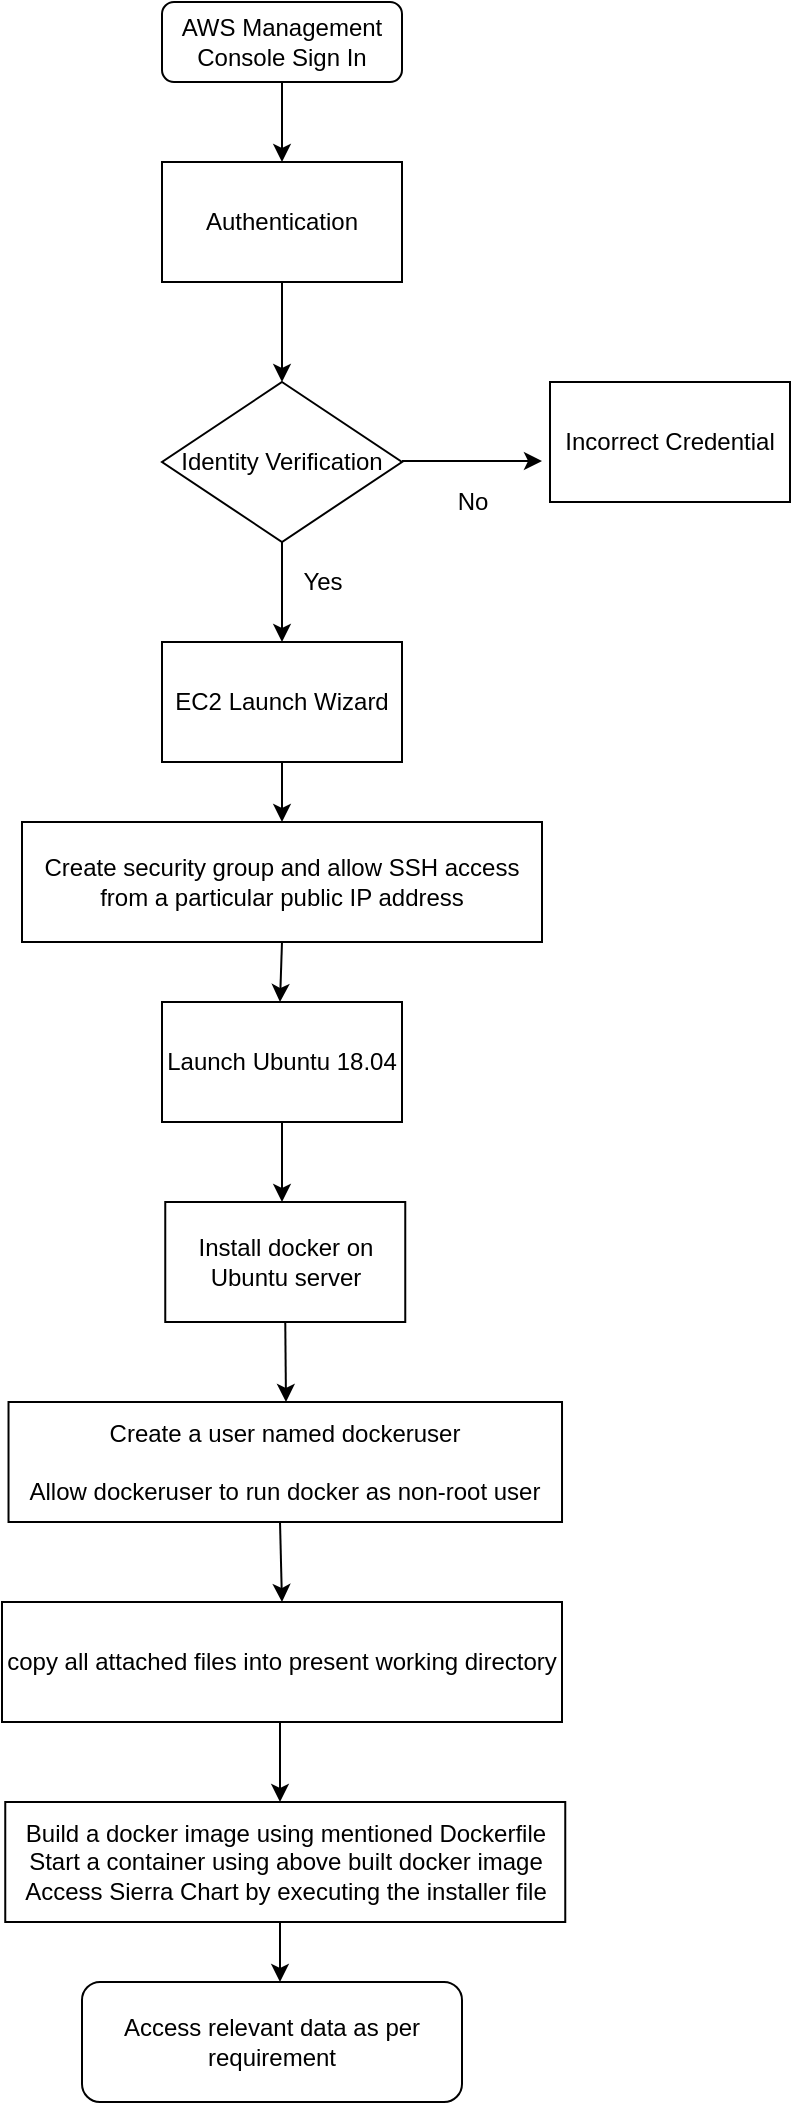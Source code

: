<mxfile version="13.9.7" type="github">
  <diagram id="C5RBs43oDa-KdzZeNtuy" name="Page-1">
    <mxGraphModel dx="868" dy="393" grid="1" gridSize="10" guides="1" tooltips="1" connect="1" arrows="1" fold="1" page="1" pageScale="1" pageWidth="827" pageHeight="1169" math="0" shadow="0">
      <root>
        <mxCell id="WIyWlLk6GJQsqaUBKTNV-0" />
        <mxCell id="WIyWlLk6GJQsqaUBKTNV-1" parent="WIyWlLk6GJQsqaUBKTNV-0" />
        <mxCell id="WIyWlLk6GJQsqaUBKTNV-3" value="AWS Management Console Sign In" style="rounded=1;whiteSpace=wrap;html=1;fontSize=12;glass=0;strokeWidth=1;shadow=0;" parent="WIyWlLk6GJQsqaUBKTNV-1" vertex="1">
          <mxGeometry x="160" y="50" width="120" height="40" as="geometry" />
        </mxCell>
        <mxCell id="aKl3k71Qr4Qh-Q79nfT3-0" value="" style="endArrow=classic;html=1;exitX=0.5;exitY=1;exitDx=0;exitDy=0;entryX=0.5;entryY=0;entryDx=0;entryDy=0;" parent="WIyWlLk6GJQsqaUBKTNV-1" source="aKl3k71Qr4Qh-Q79nfT3-6" target="aKl3k71Qr4Qh-Q79nfT3-25" edge="1">
          <mxGeometry width="50" height="50" relative="1" as="geometry">
            <mxPoint x="219.5" y="420" as="sourcePoint" />
            <mxPoint x="220" y="550" as="targetPoint" />
          </mxGeometry>
        </mxCell>
        <mxCell id="aKl3k71Qr4Qh-Q79nfT3-3" value="Launch Ubuntu 18.04" style="rounded=0;whiteSpace=wrap;html=1;" parent="WIyWlLk6GJQsqaUBKTNV-1" vertex="1">
          <mxGeometry x="160" y="550" width="120" height="60" as="geometry" />
        </mxCell>
        <mxCell id="aKl3k71Qr4Qh-Q79nfT3-4" value="Authentication" style="rounded=0;whiteSpace=wrap;html=1;" parent="WIyWlLk6GJQsqaUBKTNV-1" vertex="1">
          <mxGeometry x="160" y="130" width="120" height="60" as="geometry" />
        </mxCell>
        <mxCell id="aKl3k71Qr4Qh-Q79nfT3-6" value="EC2 Launch Wizard" style="rounded=0;whiteSpace=wrap;html=1;" parent="WIyWlLk6GJQsqaUBKTNV-1" vertex="1">
          <mxGeometry x="160" y="370" width="120" height="60" as="geometry" />
        </mxCell>
        <mxCell id="aKl3k71Qr4Qh-Q79nfT3-7" value="Install docker on Ubuntu server" style="rounded=0;whiteSpace=wrap;html=1;" parent="WIyWlLk6GJQsqaUBKTNV-1" vertex="1">
          <mxGeometry x="161.63" y="650" width="120" height="60" as="geometry" />
        </mxCell>
        <mxCell id="aKl3k71Qr4Qh-Q79nfT3-8" value="" style="endArrow=classic;html=1;exitX=0.5;exitY=1;exitDx=0;exitDy=0;" parent="WIyWlLk6GJQsqaUBKTNV-1" source="aKl3k71Qr4Qh-Q79nfT3-3" edge="1">
          <mxGeometry width="50" height="50" relative="1" as="geometry">
            <mxPoint x="230" y="510" as="sourcePoint" />
            <mxPoint x="220" y="650" as="targetPoint" />
          </mxGeometry>
        </mxCell>
        <mxCell id="aKl3k71Qr4Qh-Q79nfT3-13" value="Identity Verification" style="rhombus;whiteSpace=wrap;html=1;" parent="WIyWlLk6GJQsqaUBKTNV-1" vertex="1">
          <mxGeometry x="160" y="240" width="120" height="80" as="geometry" />
        </mxCell>
        <mxCell id="aKl3k71Qr4Qh-Q79nfT3-15" value="" style="endArrow=classic;html=1;exitX=0.5;exitY=1;exitDx=0;exitDy=0;entryX=0.5;entryY=0;entryDx=0;entryDy=0;" parent="WIyWlLk6GJQsqaUBKTNV-1" source="aKl3k71Qr4Qh-Q79nfT3-13" target="aKl3k71Qr4Qh-Q79nfT3-6" edge="1">
          <mxGeometry width="50" height="50" relative="1" as="geometry">
            <mxPoint x="220" y="420" as="sourcePoint" />
            <mxPoint x="270" y="430" as="targetPoint" />
          </mxGeometry>
        </mxCell>
        <mxCell id="aKl3k71Qr4Qh-Q79nfT3-16" value="" style="endArrow=classic;html=1;exitX=0.5;exitY=1;exitDx=0;exitDy=0;entryX=0.5;entryY=0;entryDx=0;entryDy=0;" parent="WIyWlLk6GJQsqaUBKTNV-1" source="aKl3k71Qr4Qh-Q79nfT3-4" target="aKl3k71Qr4Qh-Q79nfT3-13" edge="1">
          <mxGeometry width="50" height="50" relative="1" as="geometry">
            <mxPoint x="210" y="300" as="sourcePoint" />
            <mxPoint x="260" y="290" as="targetPoint" />
          </mxGeometry>
        </mxCell>
        <mxCell id="aKl3k71Qr4Qh-Q79nfT3-17" value="Yes" style="text;html=1;resizable=0;autosize=1;align=center;verticalAlign=middle;points=[];fillColor=none;strokeColor=none;rounded=0;" parent="WIyWlLk6GJQsqaUBKTNV-1" vertex="1">
          <mxGeometry x="220" y="330" width="40" height="20" as="geometry" />
        </mxCell>
        <mxCell id="aKl3k71Qr4Qh-Q79nfT3-18" value="" style="endArrow=classic;html=1;" parent="WIyWlLk6GJQsqaUBKTNV-1" edge="1">
          <mxGeometry width="50" height="50" relative="1" as="geometry">
            <mxPoint x="280" y="279.5" as="sourcePoint" />
            <mxPoint x="350" y="279.5" as="targetPoint" />
          </mxGeometry>
        </mxCell>
        <mxCell id="aKl3k71Qr4Qh-Q79nfT3-20" value="No" style="text;html=1;resizable=0;autosize=1;align=center;verticalAlign=middle;points=[];fillColor=none;strokeColor=none;rounded=0;" parent="WIyWlLk6GJQsqaUBKTNV-1" vertex="1">
          <mxGeometry x="300" y="290" width="30" height="20" as="geometry" />
        </mxCell>
        <mxCell id="aKl3k71Qr4Qh-Q79nfT3-22" value="Incorrect Credential" style="rounded=0;whiteSpace=wrap;html=1;" parent="WIyWlLk6GJQsqaUBKTNV-1" vertex="1">
          <mxGeometry x="354" y="240" width="120" height="60" as="geometry" />
        </mxCell>
        <mxCell id="aKl3k71Qr4Qh-Q79nfT3-23" value="Create a user named dockeruser&lt;br&gt;&lt;br&gt;Allow dockeruser to run docker as non-root user" style="rounded=0;whiteSpace=wrap;html=1;" parent="WIyWlLk6GJQsqaUBKTNV-1" vertex="1">
          <mxGeometry x="83.26" y="750" width="276.75" height="60" as="geometry" />
        </mxCell>
        <mxCell id="aKl3k71Qr4Qh-Q79nfT3-25" value="Create security group and allow SSH access from a particular public IP address" style="rounded=0;whiteSpace=wrap;html=1;" parent="WIyWlLk6GJQsqaUBKTNV-1" vertex="1">
          <mxGeometry x="90" y="460" width="260" height="60" as="geometry" />
        </mxCell>
        <mxCell id="aKl3k71Qr4Qh-Q79nfT3-26" value="copy all attached files into present working directory" style="rounded=0;whiteSpace=wrap;html=1;" parent="WIyWlLk6GJQsqaUBKTNV-1" vertex="1">
          <mxGeometry x="80" y="850" width="280" height="60" as="geometry" />
        </mxCell>
        <mxCell id="aKl3k71Qr4Qh-Q79nfT3-27" value="Build a docker image using mentioned Dockerfile&lt;br&gt;Start a container using above built docker image&lt;br&gt;Access Sierra Chart by executing the installer file" style="rounded=0;whiteSpace=wrap;html=1;" parent="WIyWlLk6GJQsqaUBKTNV-1" vertex="1">
          <mxGeometry x="81.63" y="950" width="280" height="60" as="geometry" />
        </mxCell>
        <mxCell id="aKl3k71Qr4Qh-Q79nfT3-28" value="Access relevant data as per requirement" style="rounded=1;whiteSpace=wrap;html=1;" parent="WIyWlLk6GJQsqaUBKTNV-1" vertex="1">
          <mxGeometry x="120" y="1040" width="190" height="60" as="geometry" />
        </mxCell>
        <mxCell id="aKl3k71Qr4Qh-Q79nfT3-29" value="" style="endArrow=classic;html=1;exitX=0.5;exitY=1;exitDx=0;exitDy=0;entryX=0.5;entryY=0;entryDx=0;entryDy=0;" parent="WIyWlLk6GJQsqaUBKTNV-1" source="WIyWlLk6GJQsqaUBKTNV-3" target="aKl3k71Qr4Qh-Q79nfT3-4" edge="1">
          <mxGeometry width="50" height="50" relative="1" as="geometry">
            <mxPoint x="231.63" y="130" as="sourcePoint" />
            <mxPoint x="290" y="110" as="targetPoint" />
          </mxGeometry>
        </mxCell>
        <mxCell id="aKl3k71Qr4Qh-Q79nfT3-30" value="" style="endArrow=classic;html=1;" parent="WIyWlLk6GJQsqaUBKTNV-1" edge="1">
          <mxGeometry width="50" height="50" relative="1" as="geometry">
            <mxPoint x="219" y="1010" as="sourcePoint" />
            <mxPoint x="219" y="1040" as="targetPoint" />
            <Array as="points">
              <mxPoint x="219" y="1020" />
            </Array>
          </mxGeometry>
        </mxCell>
        <mxCell id="aKl3k71Qr4Qh-Q79nfT3-31" value="" style="endArrow=classic;html=1;exitX=0.5;exitY=1;exitDx=0;exitDy=0;" parent="WIyWlLk6GJQsqaUBKTNV-1" source="aKl3k71Qr4Qh-Q79nfT3-7" edge="1">
          <mxGeometry width="50" height="50" relative="1" as="geometry">
            <mxPoint x="215" y="740" as="sourcePoint" />
            <mxPoint x="222" y="750" as="targetPoint" />
          </mxGeometry>
        </mxCell>
        <mxCell id="aKl3k71Qr4Qh-Q79nfT3-35" value="" style="endArrow=classic;html=1;entryX=0.5;entryY=0;entryDx=0;entryDy=0;" parent="WIyWlLk6GJQsqaUBKTNV-1" target="aKl3k71Qr4Qh-Q79nfT3-26" edge="1">
          <mxGeometry width="50" height="50" relative="1" as="geometry">
            <mxPoint x="219" y="810" as="sourcePoint" />
            <mxPoint x="219" y="840" as="targetPoint" />
          </mxGeometry>
        </mxCell>
        <mxCell id="aKl3k71Qr4Qh-Q79nfT3-36" value="" style="endArrow=classic;html=1;" parent="WIyWlLk6GJQsqaUBKTNV-1" edge="1">
          <mxGeometry width="50" height="50" relative="1" as="geometry">
            <mxPoint x="219" y="910" as="sourcePoint" />
            <mxPoint x="219" y="950" as="targetPoint" />
          </mxGeometry>
        </mxCell>
        <mxCell id="pI3_Zn8AnSjHfNVM8cSx-0" value="" style="endArrow=classic;html=1;exitX=0.5;exitY=1;exitDx=0;exitDy=0;" edge="1" parent="WIyWlLk6GJQsqaUBKTNV-1" source="aKl3k71Qr4Qh-Q79nfT3-25">
          <mxGeometry width="50" height="50" relative="1" as="geometry">
            <mxPoint x="219" y="530" as="sourcePoint" />
            <mxPoint x="219" y="550" as="targetPoint" />
          </mxGeometry>
        </mxCell>
      </root>
    </mxGraphModel>
  </diagram>
</mxfile>
